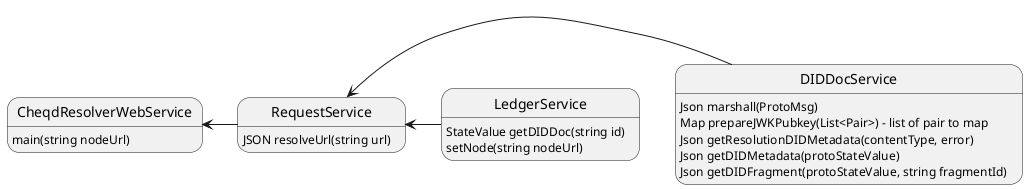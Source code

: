@startuml
RequestService: JSON resolveUrl(string url)

DIDDocService: Json marshall(ProtoMsg)
DIDDocService: Map prepareJWKPubkey(List<Pair>) - list of pair to map
DIDDocService: Json getResolutionDIDMetadata(contentType, error)
DIDDocService: Json getDIDMetadata(protoStateValue)
DIDDocService: Json getDIDFragment(protoStateValue, string fragmentId)

LedgerService: StateValue getDIDDoc(string id)
LedgerService: setNode(string nodeUrl)

CheqdResolverWebService: main(string nodeUrl)

RequestService <-- DIDDocService
RequestService <-- LedgerService
CheqdResolverWebService <-- RequestService
@enduml